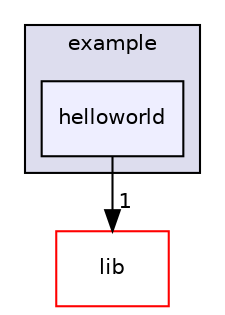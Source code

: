 digraph "/home/slank/git/susanow/example/helloworld" {
  compound=true
  node [ fontsize="10", fontname="Helvetica"];
  edge [ labelfontsize="10", labelfontname="Helvetica"];
  subgraph clusterdir_f009b5e3b270b0005960285e6ed0cff0 {
    graph [ bgcolor="#ddddee", pencolor="black", label="example" fontname="Helvetica", fontsize="10", URL="dir_f009b5e3b270b0005960285e6ed0cff0.html"]
  dir_21b7158ee1a197661337ffa097f0ee4c [shape=box, label="helloworld", style="filled", fillcolor="#eeeeff", pencolor="black", URL="dir_21b7158ee1a197661337ffa097f0ee4c.html"];
  }
  dir_caa186dbe80251dce76ca8435da2090d [shape=box label="lib" fillcolor="white" style="filled" color="red" URL="dir_caa186dbe80251dce76ca8435da2090d.html"];
  dir_21b7158ee1a197661337ffa097f0ee4c->dir_caa186dbe80251dce76ca8435da2090d [headlabel="1", labeldistance=1.5 headhref="dir_000002_000004.html"];
}
